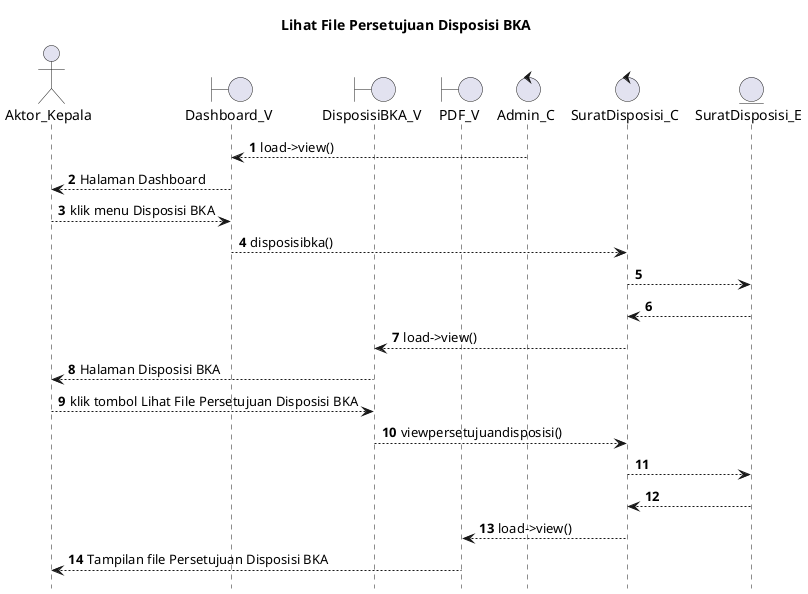 @startuml

autonumber
hide footbox
title Lihat File Persetujuan Disposisi BKA

Actor Aktor_Kepala
boundary Dashboard_V
boundary DisposisiBKA_V
boundary PDF_V
control Admin_C
control SuratDisposisi_C
Entity SuratDisposisi_E

Admin_C --> Dashboard_V: load->view()
Dashboard_V --> Aktor_Kepala: Halaman Dashboard
Aktor_Kepala --> Dashboard_V: klik menu Disposisi BKA
Dashboard_V --> SuratDisposisi_C: disposisibka()
SuratDisposisi_C --> SuratDisposisi_E:
    
    SuratDisposisi_E --> SuratDisposisi_C:
    SuratDisposisi_C --> DisposisiBKA_V: load->view()
    DisposisiBKA_V --> Aktor_Kepala: Halaman Disposisi BKA

Aktor_Kepala --> DisposisiBKA_V: klik tombol Lihat File Persetujuan Disposisi BKA
DisposisiBKA_V --> SuratDisposisi_C: viewpersetujuandisposisi()
SuratDisposisi_C --> SuratDisposisi_E:
   
    SuratDisposisi_E --> SuratDisposisi_C:
    SuratDisposisi_C --> PDF_V: load->view()
    PDF_V --> Aktor_Kepala: Tampilan file Persetujuan Disposisi BKA

@enduml